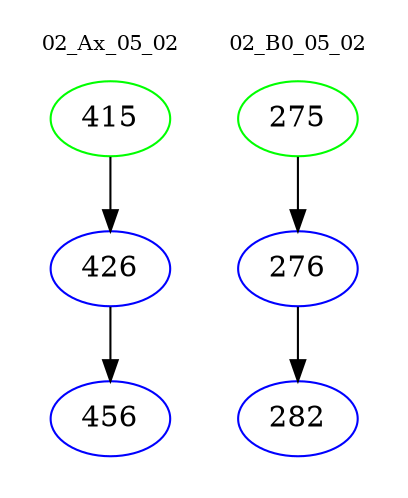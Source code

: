 digraph{
subgraph cluster_0 {
color = white
label = "02_Ax_05_02";
fontsize=10;
T0_415 [label="415", color="green"]
T0_415 -> T0_426 [color="black"]
T0_426 [label="426", color="blue"]
T0_426 -> T0_456 [color="black"]
T0_456 [label="456", color="blue"]
}
subgraph cluster_1 {
color = white
label = "02_B0_05_02";
fontsize=10;
T1_275 [label="275", color="green"]
T1_275 -> T1_276 [color="black"]
T1_276 [label="276", color="blue"]
T1_276 -> T1_282 [color="black"]
T1_282 [label="282", color="blue"]
}
}

